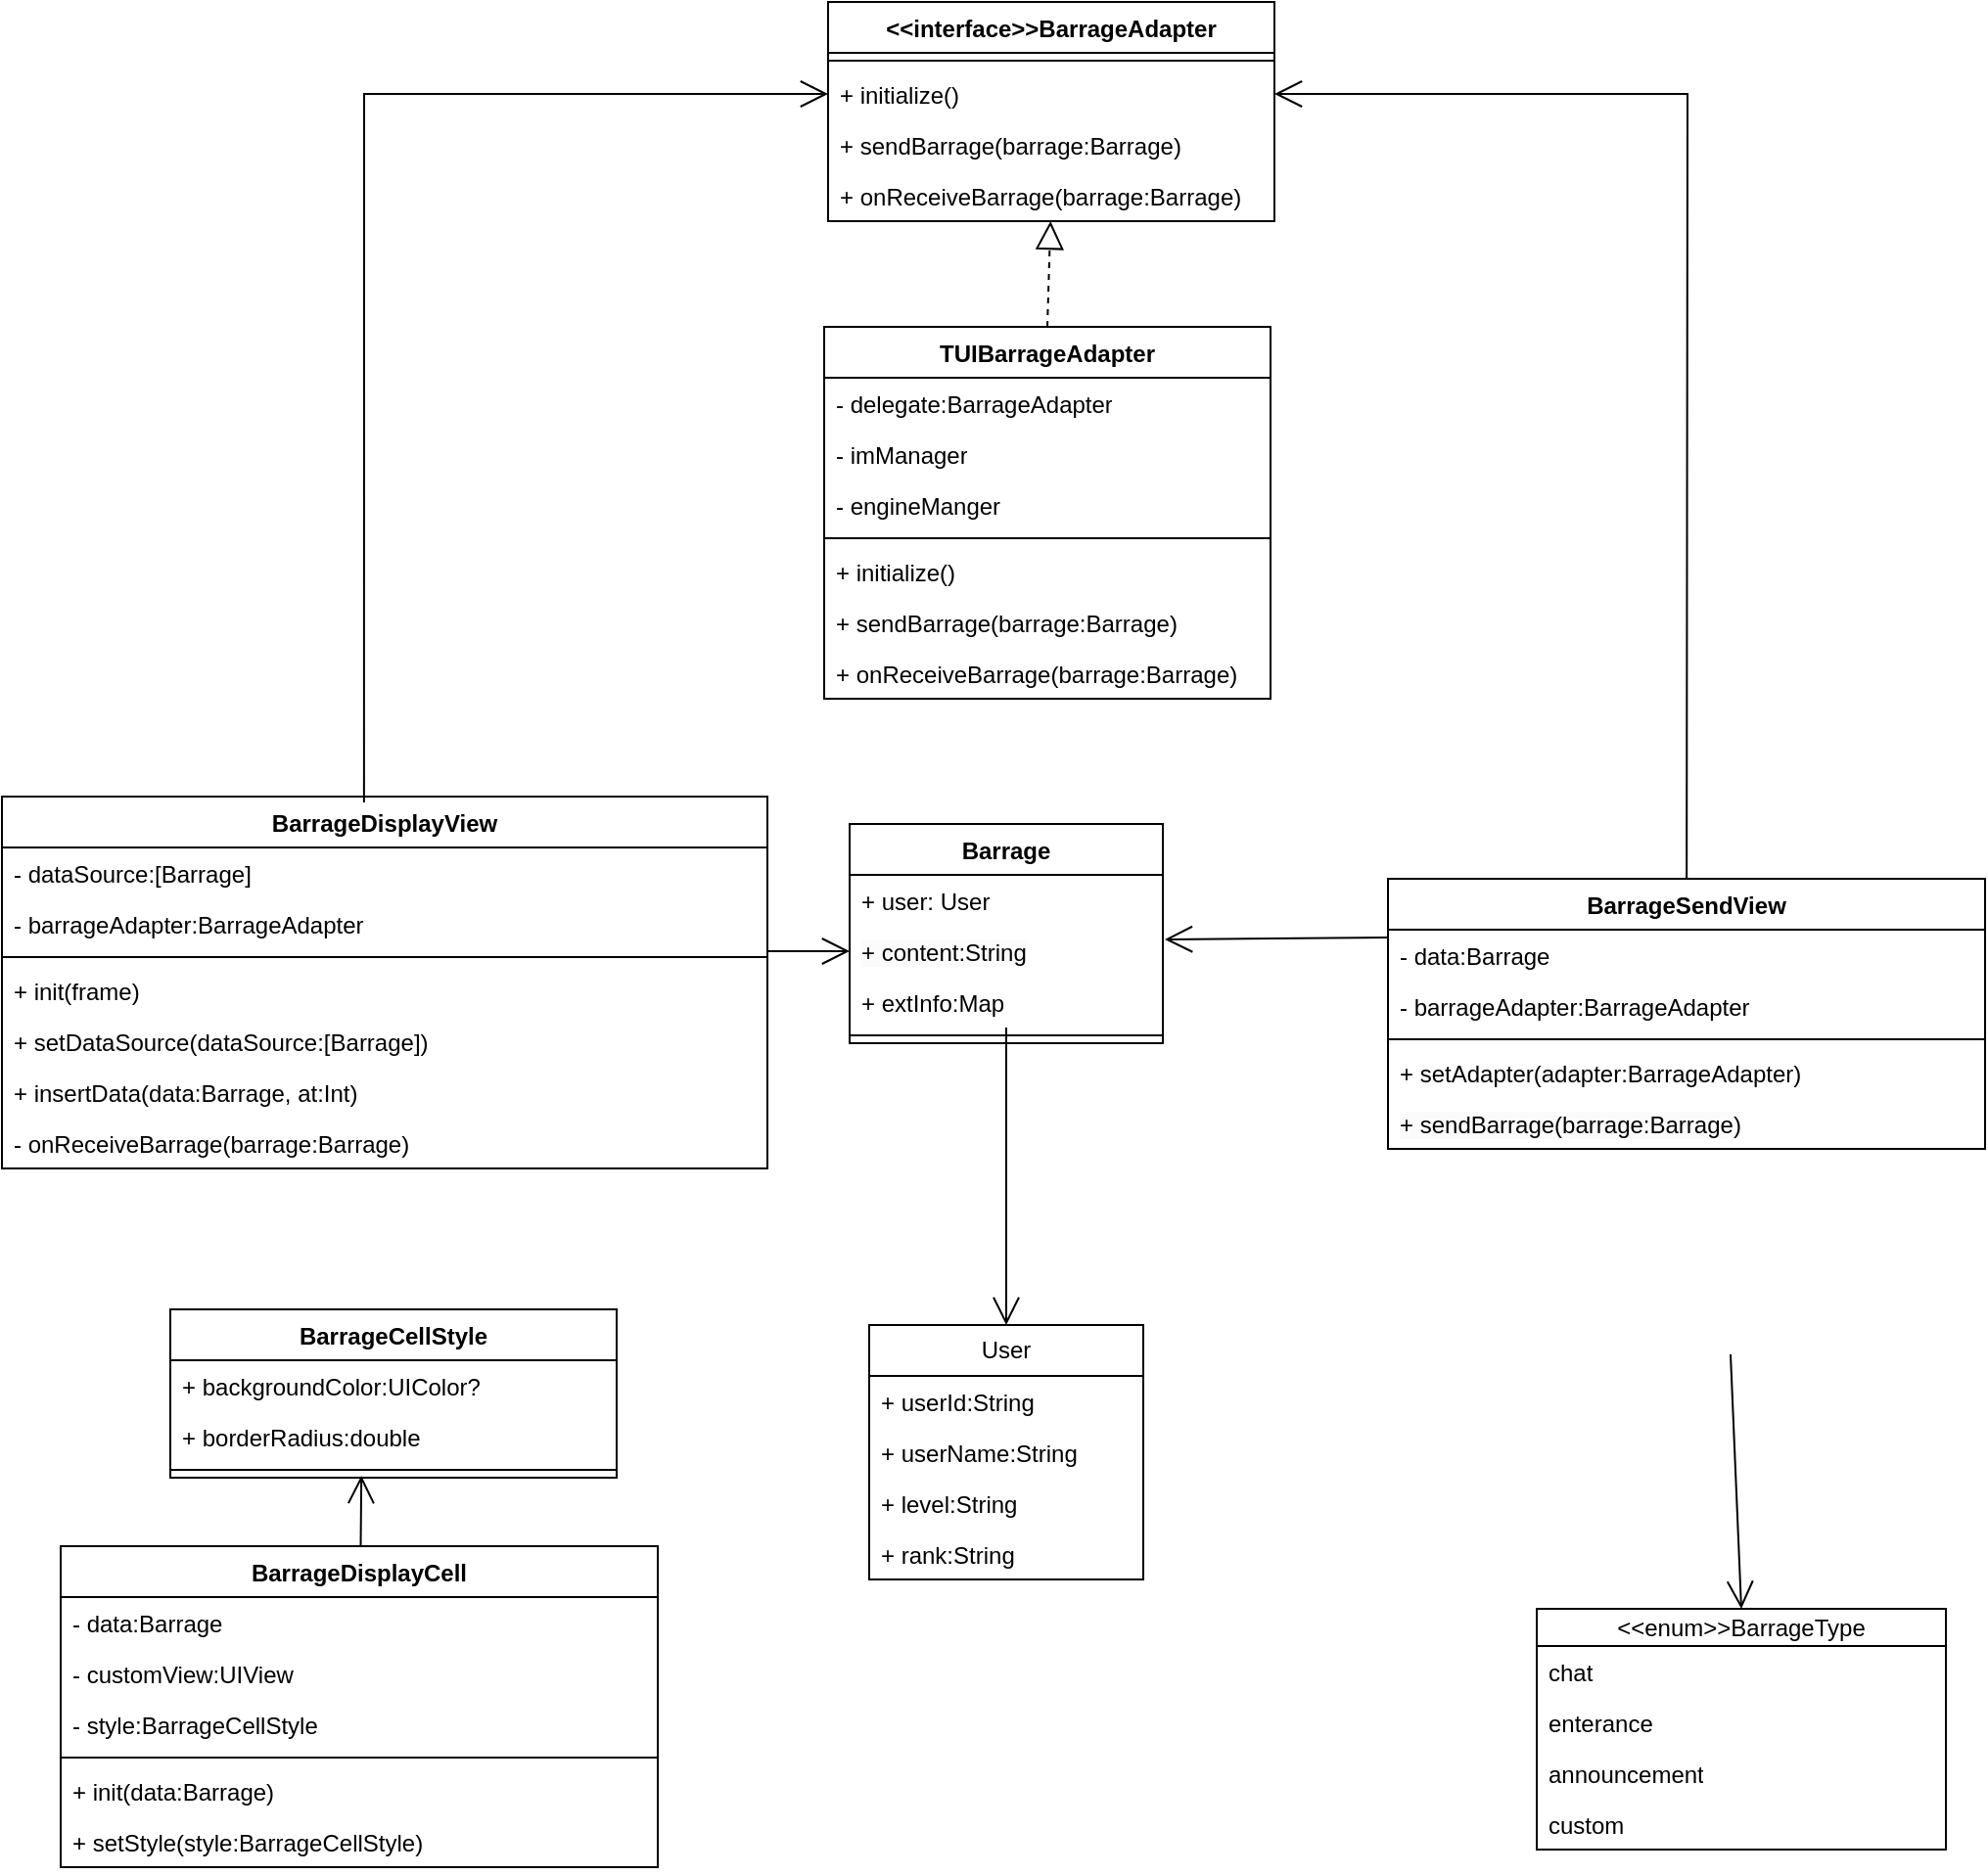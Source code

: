 <mxfile version="24.0.5" type="github">
  <diagram name="第 1 页" id="fUKrgiZVZqlbqDF1et7b">
    <mxGraphModel dx="2034" dy="696" grid="0" gridSize="10" guides="1" tooltips="1" connect="1" arrows="1" fold="1" page="1" pageScale="1" pageWidth="827" pageHeight="1169" math="0" shadow="0">
      <root>
        <mxCell id="0" />
        <mxCell id="1" parent="0" />
        <mxCell id="-VTnpPls3833SP_yFUgL-69" value="&amp;lt;&amp;lt;interface&amp;gt;&amp;gt;BarrageAdapter" style="swimlane;fontStyle=1;align=center;verticalAlign=top;childLayout=stackLayout;horizontal=1;startSize=26;horizontalStack=0;resizeParent=1;resizeParentMax=0;resizeLast=0;collapsible=1;marginBottom=0;whiteSpace=wrap;html=1;" vertex="1" parent="1">
          <mxGeometry x="277" y="113" width="228" height="112" as="geometry" />
        </mxCell>
        <mxCell id="-VTnpPls3833SP_yFUgL-70" value="" style="line;strokeWidth=1;fillColor=none;align=left;verticalAlign=middle;spacingTop=-1;spacingLeft=3;spacingRight=3;rotatable=0;labelPosition=right;points=[];portConstraint=eastwest;strokeColor=inherit;" vertex="1" parent="-VTnpPls3833SP_yFUgL-69">
          <mxGeometry y="26" width="228" height="8" as="geometry" />
        </mxCell>
        <mxCell id="-VTnpPls3833SP_yFUgL-184" value="+ initialize()" style="text;strokeColor=none;fillColor=none;align=left;verticalAlign=top;spacingLeft=4;spacingRight=4;overflow=hidden;rotatable=0;points=[[0,0.5],[1,0.5]];portConstraint=eastwest;whiteSpace=wrap;html=1;" vertex="1" parent="-VTnpPls3833SP_yFUgL-69">
          <mxGeometry y="34" width="228" height="26" as="geometry" />
        </mxCell>
        <mxCell id="-VTnpPls3833SP_yFUgL-71" value="+ sendBarrage(barrage:Barrage)" style="text;strokeColor=none;fillColor=none;align=left;verticalAlign=top;spacingLeft=4;spacingRight=4;overflow=hidden;rotatable=0;points=[[0,0.5],[1,0.5]];portConstraint=eastwest;whiteSpace=wrap;html=1;" vertex="1" parent="-VTnpPls3833SP_yFUgL-69">
          <mxGeometry y="60" width="228" height="26" as="geometry" />
        </mxCell>
        <mxCell id="-VTnpPls3833SP_yFUgL-72" value="+ onReceiveBarrage(barrage:Barrage)" style="text;strokeColor=none;fillColor=none;align=left;verticalAlign=top;spacingLeft=4;spacingRight=4;overflow=hidden;rotatable=0;points=[[0,0.5],[1,0.5]];portConstraint=eastwest;whiteSpace=wrap;html=1;" vertex="1" parent="-VTnpPls3833SP_yFUgL-69">
          <mxGeometry y="86" width="228" height="26" as="geometry" />
        </mxCell>
        <mxCell id="-VTnpPls3833SP_yFUgL-73" value="TUIBarrageAdapter" style="swimlane;fontStyle=1;align=center;verticalAlign=top;childLayout=stackLayout;horizontal=1;startSize=26;horizontalStack=0;resizeParent=1;resizeParentMax=0;resizeLast=0;collapsible=1;marginBottom=0;whiteSpace=wrap;html=1;" vertex="1" parent="1">
          <mxGeometry x="275" y="279" width="228" height="190" as="geometry" />
        </mxCell>
        <mxCell id="-VTnpPls3833SP_yFUgL-74" value="- delegate:BarrageAdapter" style="text;strokeColor=none;fillColor=none;align=left;verticalAlign=top;spacingLeft=4;spacingRight=4;overflow=hidden;rotatable=0;points=[[0,0.5],[1,0.5]];portConstraint=eastwest;whiteSpace=wrap;html=1;" vertex="1" parent="-VTnpPls3833SP_yFUgL-73">
          <mxGeometry y="26" width="228" height="26" as="geometry" />
        </mxCell>
        <mxCell id="-VTnpPls3833SP_yFUgL-75" value="- imManager" style="text;strokeColor=none;fillColor=none;align=left;verticalAlign=top;spacingLeft=4;spacingRight=4;overflow=hidden;rotatable=0;points=[[0,0.5],[1,0.5]];portConstraint=eastwest;whiteSpace=wrap;html=1;" vertex="1" parent="-VTnpPls3833SP_yFUgL-73">
          <mxGeometry y="52" width="228" height="26" as="geometry" />
        </mxCell>
        <mxCell id="-VTnpPls3833SP_yFUgL-76" value="- engineManger" style="text;strokeColor=none;fillColor=none;align=left;verticalAlign=top;spacingLeft=4;spacingRight=4;overflow=hidden;rotatable=0;points=[[0,0.5],[1,0.5]];portConstraint=eastwest;whiteSpace=wrap;html=1;" vertex="1" parent="-VTnpPls3833SP_yFUgL-73">
          <mxGeometry y="78" width="228" height="26" as="geometry" />
        </mxCell>
        <mxCell id="-VTnpPls3833SP_yFUgL-77" value="" style="line;strokeWidth=1;fillColor=none;align=left;verticalAlign=middle;spacingTop=-1;spacingLeft=3;spacingRight=3;rotatable=0;labelPosition=right;points=[];portConstraint=eastwest;strokeColor=inherit;" vertex="1" parent="-VTnpPls3833SP_yFUgL-73">
          <mxGeometry y="104" width="228" height="8" as="geometry" />
        </mxCell>
        <mxCell id="-VTnpPls3833SP_yFUgL-185" value="+ initialize()" style="text;strokeColor=none;fillColor=none;align=left;verticalAlign=top;spacingLeft=4;spacingRight=4;overflow=hidden;rotatable=0;points=[[0,0.5],[1,0.5]];portConstraint=eastwest;whiteSpace=wrap;html=1;" vertex="1" parent="-VTnpPls3833SP_yFUgL-73">
          <mxGeometry y="112" width="228" height="26" as="geometry" />
        </mxCell>
        <mxCell id="-VTnpPls3833SP_yFUgL-78" value="+ sendBarrage(barrage:Barrage)" style="text;strokeColor=none;fillColor=none;align=left;verticalAlign=top;spacingLeft=4;spacingRight=4;overflow=hidden;rotatable=0;points=[[0,0.5],[1,0.5]];portConstraint=eastwest;whiteSpace=wrap;html=1;" vertex="1" parent="-VTnpPls3833SP_yFUgL-73">
          <mxGeometry y="138" width="228" height="26" as="geometry" />
        </mxCell>
        <mxCell id="-VTnpPls3833SP_yFUgL-79" value="+ onReceiveBarrage(barrage:Barrage)" style="text;strokeColor=none;fillColor=none;align=left;verticalAlign=top;spacingLeft=4;spacingRight=4;overflow=hidden;rotatable=0;points=[[0,0.5],[1,0.5]];portConstraint=eastwest;whiteSpace=wrap;html=1;" vertex="1" parent="-VTnpPls3833SP_yFUgL-73">
          <mxGeometry y="164" width="228" height="26" as="geometry" />
        </mxCell>
        <mxCell id="-VTnpPls3833SP_yFUgL-80" value="" style="endArrow=block;dashed=1;endFill=0;endSize=12;html=1;rounded=0;exitX=0.5;exitY=0;exitDx=0;exitDy=0;" edge="1" parent="1" source="-VTnpPls3833SP_yFUgL-73" target="-VTnpPls3833SP_yFUgL-72">
          <mxGeometry width="160" relative="1" as="geometry">
            <mxPoint x="389" y="286" as="sourcePoint" />
            <mxPoint x="632" y="281" as="targetPoint" />
          </mxGeometry>
        </mxCell>
        <mxCell id="-VTnpPls3833SP_yFUgL-149" value="BarrageDisplayView" style="swimlane;fontStyle=1;align=center;verticalAlign=top;childLayout=stackLayout;horizontal=1;startSize=26;horizontalStack=0;resizeParent=1;resizeParentMax=0;resizeLast=0;collapsible=1;marginBottom=0;whiteSpace=wrap;html=1;" vertex="1" parent="1">
          <mxGeometry x="-145" y="519" width="391" height="190" as="geometry" />
        </mxCell>
        <mxCell id="-VTnpPls3833SP_yFUgL-150" value="- dataSource:[Barrage]" style="text;strokeColor=none;fillColor=none;align=left;verticalAlign=top;spacingLeft=4;spacingRight=4;overflow=hidden;rotatable=0;points=[[0,0.5],[1,0.5]];portConstraint=eastwest;whiteSpace=wrap;html=1;" vertex="1" parent="-VTnpPls3833SP_yFUgL-149">
          <mxGeometry y="26" width="391" height="26" as="geometry" />
        </mxCell>
        <mxCell id="-VTnpPls3833SP_yFUgL-187" value="- barrageAdapter:BarrageAdapter" style="text;strokeColor=none;fillColor=none;align=left;verticalAlign=top;spacingLeft=4;spacingRight=4;overflow=hidden;rotatable=0;points=[[0,0.5],[1,0.5]];portConstraint=eastwest;whiteSpace=wrap;html=1;" vertex="1" parent="-VTnpPls3833SP_yFUgL-149">
          <mxGeometry y="52" width="391" height="26" as="geometry" />
        </mxCell>
        <mxCell id="-VTnpPls3833SP_yFUgL-151" value="" style="line;strokeWidth=1;fillColor=none;align=left;verticalAlign=middle;spacingTop=-1;spacingLeft=3;spacingRight=3;rotatable=0;labelPosition=right;points=[];portConstraint=eastwest;strokeColor=inherit;" vertex="1" parent="-VTnpPls3833SP_yFUgL-149">
          <mxGeometry y="78" width="391" height="8" as="geometry" />
        </mxCell>
        <mxCell id="-VTnpPls3833SP_yFUgL-152" value="+ init(frame)" style="text;strokeColor=none;fillColor=none;align=left;verticalAlign=top;spacingLeft=4;spacingRight=4;overflow=hidden;rotatable=0;points=[[0,0.5],[1,0.5]];portConstraint=eastwest;whiteSpace=wrap;html=1;" vertex="1" parent="-VTnpPls3833SP_yFUgL-149">
          <mxGeometry y="86" width="391" height="26" as="geometry" />
        </mxCell>
        <mxCell id="-VTnpPls3833SP_yFUgL-211" value="+ setDataSource(dataSource:[Barrage])" style="text;strokeColor=none;fillColor=none;align=left;verticalAlign=top;spacingLeft=4;spacingRight=4;overflow=hidden;rotatable=0;points=[[0,0.5],[1,0.5]];portConstraint=eastwest;whiteSpace=wrap;html=1;" vertex="1" parent="-VTnpPls3833SP_yFUgL-149">
          <mxGeometry y="112" width="391" height="26" as="geometry" />
        </mxCell>
        <mxCell id="-VTnpPls3833SP_yFUgL-190" value="+ insertData(data:Barrage, at:Int)" style="text;strokeColor=none;fillColor=none;align=left;verticalAlign=top;spacingLeft=4;spacingRight=4;overflow=hidden;rotatable=0;points=[[0,0.5],[1,0.5]];portConstraint=eastwest;whiteSpace=wrap;html=1;" vertex="1" parent="-VTnpPls3833SP_yFUgL-149">
          <mxGeometry y="138" width="391" height="26" as="geometry" />
        </mxCell>
        <mxCell id="-VTnpPls3833SP_yFUgL-189" value="- onReceiveBarrage(barrage:Barrage)" style="text;strokeColor=none;fillColor=none;align=left;verticalAlign=top;spacingLeft=4;spacingRight=4;overflow=hidden;rotatable=0;points=[[0,0.5],[1,0.5]];portConstraint=eastwest;whiteSpace=wrap;html=1;" vertex="1" parent="-VTnpPls3833SP_yFUgL-149">
          <mxGeometry y="164" width="391" height="26" as="geometry" />
        </mxCell>
        <mxCell id="-VTnpPls3833SP_yFUgL-154" value="Barrage" style="swimlane;fontStyle=1;align=center;verticalAlign=top;childLayout=stackLayout;horizontal=1;startSize=26;horizontalStack=0;resizeParent=1;resizeParentMax=0;resizeLast=0;collapsible=1;marginBottom=0;whiteSpace=wrap;html=1;" vertex="1" parent="1">
          <mxGeometry x="288" y="533" width="160" height="112" as="geometry" />
        </mxCell>
        <mxCell id="-VTnpPls3833SP_yFUgL-155" value="+ user: User" style="text;strokeColor=none;fillColor=none;align=left;verticalAlign=top;spacingLeft=4;spacingRight=4;overflow=hidden;rotatable=0;points=[[0,0.5],[1,0.5]];portConstraint=eastwest;whiteSpace=wrap;html=1;" vertex="1" parent="-VTnpPls3833SP_yFUgL-154">
          <mxGeometry y="26" width="160" height="26" as="geometry" />
        </mxCell>
        <mxCell id="-VTnpPls3833SP_yFUgL-157" value="&lt;meta charset=&quot;utf-8&quot;&gt;&lt;span style=&quot;color: rgb(0, 0, 0); font-family: Helvetica; font-size: 12px; font-style: normal; font-variant-ligatures: normal; font-variant-caps: normal; font-weight: 400; letter-spacing: normal; orphans: 2; text-align: left; text-indent: 0px; text-transform: none; widows: 2; word-spacing: 0px; -webkit-text-stroke-width: 0px; white-space: normal; background-color: rgb(251, 251, 251); text-decoration-thickness: initial; text-decoration-style: initial; text-decoration-color: initial; display: inline !important; float: none;&quot;&gt;+ content:String&lt;/span&gt;" style="text;strokeColor=none;fillColor=none;align=left;verticalAlign=top;spacingLeft=4;spacingRight=4;overflow=hidden;rotatable=0;points=[[0,0.5],[1,0.5]];portConstraint=eastwest;whiteSpace=wrap;html=1;" vertex="1" parent="-VTnpPls3833SP_yFUgL-154">
          <mxGeometry y="52" width="160" height="26" as="geometry" />
        </mxCell>
        <mxCell id="-VTnpPls3833SP_yFUgL-194" value="+ extInfo:Map" style="text;strokeColor=none;fillColor=none;align=left;verticalAlign=top;spacingLeft=4;spacingRight=4;overflow=hidden;rotatable=0;points=[[0,0.5],[1,0.5]];portConstraint=eastwest;whiteSpace=wrap;html=1;" vertex="1" parent="-VTnpPls3833SP_yFUgL-154">
          <mxGeometry y="78" width="160" height="26" as="geometry" />
        </mxCell>
        <mxCell id="-VTnpPls3833SP_yFUgL-159" value="" style="line;strokeWidth=1;fillColor=none;align=left;verticalAlign=middle;spacingTop=-1;spacingLeft=3;spacingRight=3;rotatable=0;labelPosition=right;points=[];portConstraint=eastwest;strokeColor=inherit;" vertex="1" parent="-VTnpPls3833SP_yFUgL-154">
          <mxGeometry y="104" width="160" height="8" as="geometry" />
        </mxCell>
        <mxCell id="-VTnpPls3833SP_yFUgL-160" value="&amp;lt;&amp;lt;enum&amp;gt;&amp;gt;BarrageType" style="swimlane;fontStyle=0;childLayout=stackLayout;horizontal=1;startSize=19;fillColor=none;horizontalStack=0;resizeParent=1;resizeParentMax=0;resizeLast=0;collapsible=1;marginBottom=0;whiteSpace=wrap;html=1;" vertex="1" parent="1">
          <mxGeometry x="639" y="934" width="209" height="123" as="geometry" />
        </mxCell>
        <mxCell id="-VTnpPls3833SP_yFUgL-161" value="chat" style="text;strokeColor=none;fillColor=none;align=left;verticalAlign=top;spacingLeft=4;spacingRight=4;overflow=hidden;rotatable=0;points=[[0,0.5],[1,0.5]];portConstraint=eastwest;whiteSpace=wrap;html=1;" vertex="1" parent="-VTnpPls3833SP_yFUgL-160">
          <mxGeometry y="19" width="209" height="26" as="geometry" />
        </mxCell>
        <mxCell id="-VTnpPls3833SP_yFUgL-162" value="enterance" style="text;strokeColor=none;fillColor=none;align=left;verticalAlign=top;spacingLeft=4;spacingRight=4;overflow=hidden;rotatable=0;points=[[0,0.5],[1,0.5]];portConstraint=eastwest;whiteSpace=wrap;html=1;" vertex="1" parent="-VTnpPls3833SP_yFUgL-160">
          <mxGeometry y="45" width="209" height="26" as="geometry" />
        </mxCell>
        <mxCell id="-VTnpPls3833SP_yFUgL-163" value="announcement" style="text;strokeColor=none;fillColor=none;align=left;verticalAlign=top;spacingLeft=4;spacingRight=4;overflow=hidden;rotatable=0;points=[[0,0.5],[1,0.5]];portConstraint=eastwest;whiteSpace=wrap;html=1;" vertex="1" parent="-VTnpPls3833SP_yFUgL-160">
          <mxGeometry y="71" width="209" height="26" as="geometry" />
        </mxCell>
        <mxCell id="-VTnpPls3833SP_yFUgL-164" value="custom" style="text;strokeColor=none;fillColor=none;align=left;verticalAlign=top;spacingLeft=4;spacingRight=4;overflow=hidden;rotatable=0;points=[[0,0.5],[1,0.5]];portConstraint=eastwest;whiteSpace=wrap;html=1;" vertex="1" parent="-VTnpPls3833SP_yFUgL-160">
          <mxGeometry y="97" width="209" height="26" as="geometry" />
        </mxCell>
        <mxCell id="-VTnpPls3833SP_yFUgL-165" value="" style="endArrow=open;endFill=1;endSize=12;html=1;rounded=0;entryX=0.5;entryY=0;entryDx=0;entryDy=0;" edge="1" parent="1" target="-VTnpPls3833SP_yFUgL-160">
          <mxGeometry width="160" relative="1" as="geometry">
            <mxPoint x="738" y="804" as="sourcePoint" />
            <mxPoint x="885.5" y="930.99" as="targetPoint" />
          </mxGeometry>
        </mxCell>
        <mxCell id="-VTnpPls3833SP_yFUgL-166" value="BarrageDisplayCell" style="swimlane;fontStyle=1;align=center;verticalAlign=top;childLayout=stackLayout;horizontal=1;startSize=26;horizontalStack=0;resizeParent=1;resizeParentMax=0;resizeLast=0;collapsible=1;marginBottom=0;whiteSpace=wrap;html=1;" vertex="1" parent="1">
          <mxGeometry x="-115" y="902" width="305" height="164" as="geometry" />
        </mxCell>
        <mxCell id="-VTnpPls3833SP_yFUgL-167" value="- data:Barrage" style="text;strokeColor=none;fillColor=none;align=left;verticalAlign=top;spacingLeft=4;spacingRight=4;overflow=hidden;rotatable=0;points=[[0,0.5],[1,0.5]];portConstraint=eastwest;whiteSpace=wrap;html=1;" vertex="1" parent="-VTnpPls3833SP_yFUgL-166">
          <mxGeometry y="26" width="305" height="26" as="geometry" />
        </mxCell>
        <mxCell id="-VTnpPls3833SP_yFUgL-168" value="- customView:UIView" style="text;strokeColor=none;fillColor=none;align=left;verticalAlign=top;spacingLeft=4;spacingRight=4;overflow=hidden;rotatable=0;points=[[0,0.5],[1,0.5]];portConstraint=eastwest;whiteSpace=wrap;html=1;" vertex="1" parent="-VTnpPls3833SP_yFUgL-166">
          <mxGeometry y="52" width="305" height="26" as="geometry" />
        </mxCell>
        <mxCell id="-VTnpPls3833SP_yFUgL-169" value="- style:BarrageCellStyle" style="text;strokeColor=none;fillColor=none;align=left;verticalAlign=top;spacingLeft=4;spacingRight=4;overflow=hidden;rotatable=0;points=[[0,0.5],[1,0.5]];portConstraint=eastwest;whiteSpace=wrap;html=1;" vertex="1" parent="-VTnpPls3833SP_yFUgL-166">
          <mxGeometry y="78" width="305" height="26" as="geometry" />
        </mxCell>
        <mxCell id="-VTnpPls3833SP_yFUgL-170" value="" style="line;strokeWidth=1;fillColor=none;align=left;verticalAlign=middle;spacingTop=-1;spacingLeft=3;spacingRight=3;rotatable=0;labelPosition=right;points=[];portConstraint=eastwest;strokeColor=inherit;" vertex="1" parent="-VTnpPls3833SP_yFUgL-166">
          <mxGeometry y="104" width="305" height="8" as="geometry" />
        </mxCell>
        <mxCell id="-VTnpPls3833SP_yFUgL-171" value="+ init(data:Barrage)" style="text;strokeColor=none;fillColor=none;align=left;verticalAlign=top;spacingLeft=4;spacingRight=4;overflow=hidden;rotatable=0;points=[[0,0.5],[1,0.5]];portConstraint=eastwest;whiteSpace=wrap;html=1;" vertex="1" parent="-VTnpPls3833SP_yFUgL-166">
          <mxGeometry y="112" width="305" height="26" as="geometry" />
        </mxCell>
        <mxCell id="-VTnpPls3833SP_yFUgL-172" value="+ setStyle(style:BarrageCellStyle)" style="text;strokeColor=none;fillColor=none;align=left;verticalAlign=top;spacingLeft=4;spacingRight=4;overflow=hidden;rotatable=0;points=[[0,0.5],[1,0.5]];portConstraint=eastwest;whiteSpace=wrap;html=1;" vertex="1" parent="-VTnpPls3833SP_yFUgL-166">
          <mxGeometry y="138" width="305" height="26" as="geometry" />
        </mxCell>
        <mxCell id="-VTnpPls3833SP_yFUgL-173" value="BarrageCellStyle" style="swimlane;fontStyle=1;align=center;verticalAlign=top;childLayout=stackLayout;horizontal=1;startSize=26;horizontalStack=0;resizeParent=1;resizeParentMax=0;resizeLast=0;collapsible=1;marginBottom=0;whiteSpace=wrap;html=1;" vertex="1" parent="1">
          <mxGeometry x="-59" y="781" width="228" height="86" as="geometry" />
        </mxCell>
        <mxCell id="-VTnpPls3833SP_yFUgL-174" value="+ backgroundColor:UIColor?" style="text;strokeColor=none;fillColor=none;align=left;verticalAlign=top;spacingLeft=4;spacingRight=4;overflow=hidden;rotatable=0;points=[[0,0.5],[1,0.5]];portConstraint=eastwest;whiteSpace=wrap;html=1;" vertex="1" parent="-VTnpPls3833SP_yFUgL-173">
          <mxGeometry y="26" width="228" height="26" as="geometry" />
        </mxCell>
        <mxCell id="-VTnpPls3833SP_yFUgL-175" value="+ borderRadius:double" style="text;strokeColor=none;fillColor=none;align=left;verticalAlign=top;spacingLeft=4;spacingRight=4;overflow=hidden;rotatable=0;points=[[0,0.5],[1,0.5]];portConstraint=eastwest;whiteSpace=wrap;html=1;" vertex="1" parent="-VTnpPls3833SP_yFUgL-173">
          <mxGeometry y="52" width="228" height="26" as="geometry" />
        </mxCell>
        <mxCell id="-VTnpPls3833SP_yFUgL-176" value="" style="line;strokeWidth=1;fillColor=none;align=left;verticalAlign=middle;spacingTop=-1;spacingLeft=3;spacingRight=3;rotatable=0;labelPosition=right;points=[];portConstraint=eastwest;strokeColor=inherit;" vertex="1" parent="-VTnpPls3833SP_yFUgL-173">
          <mxGeometry y="78" width="228" height="8" as="geometry" />
        </mxCell>
        <mxCell id="-VTnpPls3833SP_yFUgL-177" value="" style="endArrow=open;endFill=1;endSize=12;html=1;rounded=0;entryX=0.428;entryY=0.875;entryDx=0;entryDy=0;entryPerimeter=0;" edge="1" parent="1" source="-VTnpPls3833SP_yFUgL-166" target="-VTnpPls3833SP_yFUgL-176">
          <mxGeometry width="160" relative="1" as="geometry">
            <mxPoint x="-212" y="905" as="sourcePoint" />
            <mxPoint x="-52" y="905" as="targetPoint" />
          </mxGeometry>
        </mxCell>
        <mxCell id="-VTnpPls3833SP_yFUgL-178" value="BarrageSendView" style="swimlane;fontStyle=1;align=center;verticalAlign=top;childLayout=stackLayout;horizontal=1;startSize=26;horizontalStack=0;resizeParent=1;resizeParentMax=0;resizeLast=0;collapsible=1;marginBottom=0;whiteSpace=wrap;html=1;" vertex="1" parent="1">
          <mxGeometry x="563" y="561" width="305" height="138" as="geometry" />
        </mxCell>
        <mxCell id="-VTnpPls3833SP_yFUgL-179" value="- data:Barrage" style="text;strokeColor=none;fillColor=none;align=left;verticalAlign=top;spacingLeft=4;spacingRight=4;overflow=hidden;rotatable=0;points=[[0,0.5],[1,0.5]];portConstraint=eastwest;whiteSpace=wrap;html=1;" vertex="1" parent="-VTnpPls3833SP_yFUgL-178">
          <mxGeometry y="26" width="305" height="26" as="geometry" />
        </mxCell>
        <mxCell id="-VTnpPls3833SP_yFUgL-183" value="- barrageAdapter:BarrageAdapter" style="text;strokeColor=none;fillColor=none;align=left;verticalAlign=top;spacingLeft=4;spacingRight=4;overflow=hidden;rotatable=0;points=[[0,0.5],[1,0.5]];portConstraint=eastwest;whiteSpace=wrap;html=1;" vertex="1" parent="-VTnpPls3833SP_yFUgL-178">
          <mxGeometry y="52" width="305" height="26" as="geometry" />
        </mxCell>
        <mxCell id="-VTnpPls3833SP_yFUgL-180" value="" style="line;strokeWidth=1;fillColor=none;align=left;verticalAlign=middle;spacingTop=-1;spacingLeft=3;spacingRight=3;rotatable=0;labelPosition=right;points=[];portConstraint=eastwest;strokeColor=inherit;" vertex="1" parent="-VTnpPls3833SP_yFUgL-178">
          <mxGeometry y="78" width="305" height="8" as="geometry" />
        </mxCell>
        <mxCell id="-VTnpPls3833SP_yFUgL-193" value="+ setAdapter(adapter:BarrageAdapter)" style="text;strokeColor=none;fillColor=none;align=left;verticalAlign=top;spacingLeft=4;spacingRight=4;overflow=hidden;rotatable=0;points=[[0,0.5],[1,0.5]];portConstraint=eastwest;whiteSpace=wrap;html=1;" vertex="1" parent="-VTnpPls3833SP_yFUgL-178">
          <mxGeometry y="86" width="305" height="26" as="geometry" />
        </mxCell>
        <mxCell id="-VTnpPls3833SP_yFUgL-191" value="&lt;meta charset=&quot;utf-8&quot;&gt;&lt;span style=&quot;color: rgb(0, 0, 0); font-family: Helvetica; font-size: 12px; font-style: normal; font-variant-ligatures: normal; font-variant-caps: normal; font-weight: 400; letter-spacing: normal; orphans: 2; text-align: left; text-indent: 0px; text-transform: none; widows: 2; word-spacing: 0px; -webkit-text-stroke-width: 0px; white-space: normal; background-color: rgb(251, 251, 251); text-decoration-thickness: initial; text-decoration-style: initial; text-decoration-color: initial; display: inline !important; float: none;&quot;&gt;+ sendBarrage(barrage:Barrage)&lt;/span&gt;" style="text;strokeColor=none;fillColor=none;align=left;verticalAlign=top;spacingLeft=4;spacingRight=4;overflow=hidden;rotatable=0;points=[[0,0.5],[1,0.5]];portConstraint=eastwest;whiteSpace=wrap;html=1;" vertex="1" parent="-VTnpPls3833SP_yFUgL-178">
          <mxGeometry y="112" width="305" height="26" as="geometry" />
        </mxCell>
        <mxCell id="-VTnpPls3833SP_yFUgL-181" value="" style="endArrow=open;endFill=1;endSize=12;html=1;rounded=0;entryX=0;entryY=0.5;entryDx=0;entryDy=0;exitX=1;exitY=0.125;exitDx=0;exitDy=0;exitPerimeter=0;" edge="1" parent="1" source="-VTnpPls3833SP_yFUgL-151">
          <mxGeometry width="160" relative="1" as="geometry">
            <mxPoint x="184" y="595" as="sourcePoint" />
            <mxPoint x="288" y="598.0" as="targetPoint" />
          </mxGeometry>
        </mxCell>
        <mxCell id="-VTnpPls3833SP_yFUgL-182" value="" style="endArrow=open;endFill=1;endSize=12;html=1;rounded=0;exitX=0;exitY=0.154;exitDx=0;exitDy=0;exitPerimeter=0;" edge="1" parent="1" source="-VTnpPls3833SP_yFUgL-179">
          <mxGeometry width="160" relative="1" as="geometry">
            <mxPoint x="185" y="607" as="sourcePoint" />
            <mxPoint x="449" y="592" as="targetPoint" />
          </mxGeometry>
        </mxCell>
        <mxCell id="-VTnpPls3833SP_yFUgL-186" value="" style="endArrow=open;endFill=1;endSize=12;html=1;rounded=0;entryX=1;entryY=0.5;entryDx=0;entryDy=0;" edge="1" parent="1" source="-VTnpPls3833SP_yFUgL-178" target="-VTnpPls3833SP_yFUgL-184">
          <mxGeometry width="160" relative="1" as="geometry">
            <mxPoint x="623" y="445" as="sourcePoint" />
            <mxPoint x="783" y="445" as="targetPoint" />
            <Array as="points">
              <mxPoint x="716" y="160" />
            </Array>
          </mxGeometry>
        </mxCell>
        <mxCell id="-VTnpPls3833SP_yFUgL-212" value="User" style="swimlane;fontStyle=0;childLayout=stackLayout;horizontal=1;startSize=26;fillColor=none;horizontalStack=0;resizeParent=1;resizeParentMax=0;resizeLast=0;collapsible=1;marginBottom=0;whiteSpace=wrap;html=1;" vertex="1" parent="1">
          <mxGeometry x="298" y="789" width="140" height="130" as="geometry" />
        </mxCell>
        <mxCell id="-VTnpPls3833SP_yFUgL-213" value="+ userId:String" style="text;strokeColor=none;fillColor=none;align=left;verticalAlign=top;spacingLeft=4;spacingRight=4;overflow=hidden;rotatable=0;points=[[0,0.5],[1,0.5]];portConstraint=eastwest;whiteSpace=wrap;html=1;" vertex="1" parent="-VTnpPls3833SP_yFUgL-212">
          <mxGeometry y="26" width="140" height="26" as="geometry" />
        </mxCell>
        <mxCell id="-VTnpPls3833SP_yFUgL-214" value="+ userName:String" style="text;strokeColor=none;fillColor=none;align=left;verticalAlign=top;spacingLeft=4;spacingRight=4;overflow=hidden;rotatable=0;points=[[0,0.5],[1,0.5]];portConstraint=eastwest;whiteSpace=wrap;html=1;" vertex="1" parent="-VTnpPls3833SP_yFUgL-212">
          <mxGeometry y="52" width="140" height="26" as="geometry" />
        </mxCell>
        <mxCell id="-VTnpPls3833SP_yFUgL-216" value="+ level:String&lt;div&gt;&lt;br&gt;&lt;/div&gt;" style="text;strokeColor=none;fillColor=none;align=left;verticalAlign=top;spacingLeft=4;spacingRight=4;overflow=hidden;rotatable=0;points=[[0,0.5],[1,0.5]];portConstraint=eastwest;whiteSpace=wrap;html=1;" vertex="1" parent="-VTnpPls3833SP_yFUgL-212">
          <mxGeometry y="78" width="140" height="26" as="geometry" />
        </mxCell>
        <mxCell id="-VTnpPls3833SP_yFUgL-215" value="&lt;div&gt;+ rank:String&lt;/div&gt;" style="text;strokeColor=none;fillColor=none;align=left;verticalAlign=top;spacingLeft=4;spacingRight=4;overflow=hidden;rotatable=0;points=[[0,0.5],[1,0.5]];portConstraint=eastwest;whiteSpace=wrap;html=1;" vertex="1" parent="-VTnpPls3833SP_yFUgL-212">
          <mxGeometry y="104" width="140" height="26" as="geometry" />
        </mxCell>
        <mxCell id="-VTnpPls3833SP_yFUgL-217" value="" style="endArrow=open;endFill=1;endSize=12;html=1;rounded=0;entryX=0.5;entryY=0;entryDx=0;entryDy=0;" edge="1" parent="1" source="-VTnpPls3833SP_yFUgL-194" target="-VTnpPls3833SP_yFUgL-212">
          <mxGeometry width="160" relative="1" as="geometry">
            <mxPoint x="204" y="809" as="sourcePoint" />
            <mxPoint x="364" y="766" as="targetPoint" />
          </mxGeometry>
        </mxCell>
        <mxCell id="-VTnpPls3833SP_yFUgL-219" value="" style="endArrow=open;endFill=1;endSize=12;html=1;rounded=0;exitX=0.473;exitY=0.016;exitDx=0;exitDy=0;exitPerimeter=0;entryX=0;entryY=0.5;entryDx=0;entryDy=0;" edge="1" parent="1" source="-VTnpPls3833SP_yFUgL-149" target="-VTnpPls3833SP_yFUgL-184">
          <mxGeometry width="160" relative="1" as="geometry">
            <mxPoint y="307" as="sourcePoint" />
            <mxPoint x="40" y="183" as="targetPoint" />
            <Array as="points">
              <mxPoint x="40" y="160" />
            </Array>
          </mxGeometry>
        </mxCell>
      </root>
    </mxGraphModel>
  </diagram>
</mxfile>
